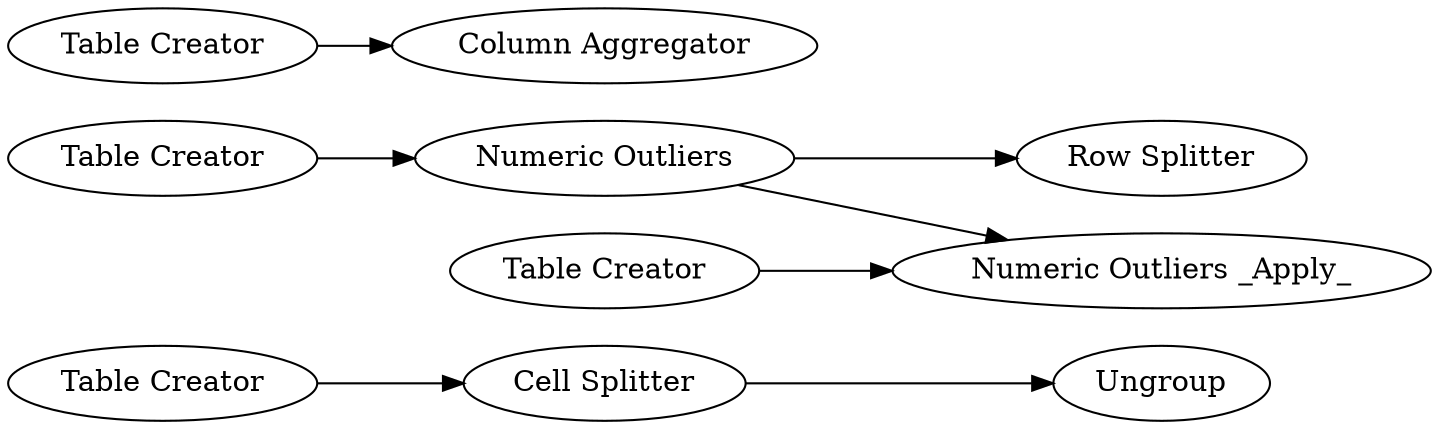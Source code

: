 digraph {
	"638566552894746449_2" [label="Cell Splitter"]
	"638566552894746449_1" [label="Table Creator"]
	"638566552894746449_6" [label="Table Creator"]
	"638566552894746449_5" [label="Numeric Outliers"]
	"638566552894746449_10" [label="Row Splitter"]
	"638566552894746449_3" [label=Ungroup]
	"638566552894746449_11" [label="Column Aggregator"]
	"638566552894746449_12" [label="Table Creator"]
	"638566552894746449_7" [label="Numeric Outliers _Apply_"]
	"638566552894746449_9" [label="Table Creator"]
	"638566552894746449_6" -> "638566552894746449_5"
	"638566552894746449_1" -> "638566552894746449_2"
	"638566552894746449_5" -> "638566552894746449_10"
	"638566552894746449_9" -> "638566552894746449_7"
	"638566552894746449_12" -> "638566552894746449_11"
	"638566552894746449_5" -> "638566552894746449_7"
	"638566552894746449_2" -> "638566552894746449_3"
	rankdir=LR
}
